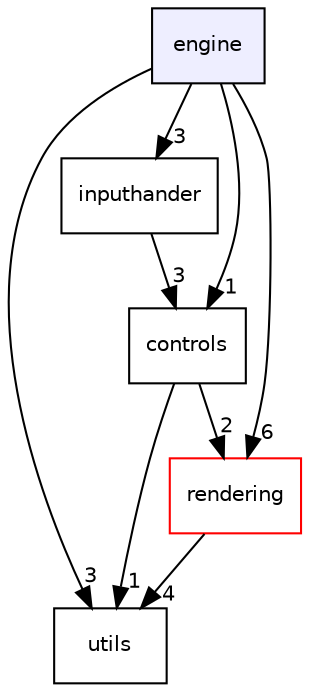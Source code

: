 digraph "engine" {
  compound=true
  node [ fontsize="10", fontname="Helvetica"];
  edge [ labelfontsize="10", labelfontname="Helvetica"];
  dir_996f45160da62e1a3d7f6046fad68f51 [shape=box, label="engine", style="filled", fillcolor="#eeeeff", pencolor="black", URL="dir_996f45160da62e1a3d7f6046fad68f51.html"];
  dir_db494fb90451761152c8a98231c8ff50 [shape=box label="inputhander" URL="dir_db494fb90451761152c8a98231c8ff50.html"];
  dir_cbdb8362360e11eafe2fa3bc74cf0ffd [shape=box label="utils" URL="dir_cbdb8362360e11eafe2fa3bc74cf0ffd.html"];
  dir_3d370fd2770cf63261b7ee5a69ee79d2 [shape=box label="controls" URL="dir_3d370fd2770cf63261b7ee5a69ee79d2.html"];
  dir_c4b71d4aa63e034e6e1c0d55e58f04c0 [shape=box label="rendering" fillcolor="white" style="filled" color="red" URL="dir_c4b71d4aa63e034e6e1c0d55e58f04c0.html"];
  dir_db494fb90451761152c8a98231c8ff50->dir_3d370fd2770cf63261b7ee5a69ee79d2 [headlabel="3", labeldistance=1.5 headhref="dir_000003_000000.html"];
  dir_996f45160da62e1a3d7f6046fad68f51->dir_db494fb90451761152c8a98231c8ff50 [headlabel="3", labeldistance=1.5 headhref="dir_000001_000003.html"];
  dir_996f45160da62e1a3d7f6046fad68f51->dir_cbdb8362360e11eafe2fa3bc74cf0ffd [headlabel="3", labeldistance=1.5 headhref="dir_000001_000007.html"];
  dir_996f45160da62e1a3d7f6046fad68f51->dir_3d370fd2770cf63261b7ee5a69ee79d2 [headlabel="1", labeldistance=1.5 headhref="dir_000001_000000.html"];
  dir_996f45160da62e1a3d7f6046fad68f51->dir_c4b71d4aa63e034e6e1c0d55e58f04c0 [headlabel="6", labeldistance=1.5 headhref="dir_000001_000004.html"];
  dir_3d370fd2770cf63261b7ee5a69ee79d2->dir_cbdb8362360e11eafe2fa3bc74cf0ffd [headlabel="1", labeldistance=1.5 headhref="dir_000000_000007.html"];
  dir_3d370fd2770cf63261b7ee5a69ee79d2->dir_c4b71d4aa63e034e6e1c0d55e58f04c0 [headlabel="2", labeldistance=1.5 headhref="dir_000000_000004.html"];
  dir_c4b71d4aa63e034e6e1c0d55e58f04c0->dir_cbdb8362360e11eafe2fa3bc74cf0ffd [headlabel="4", labeldistance=1.5 headhref="dir_000004_000007.html"];
}
